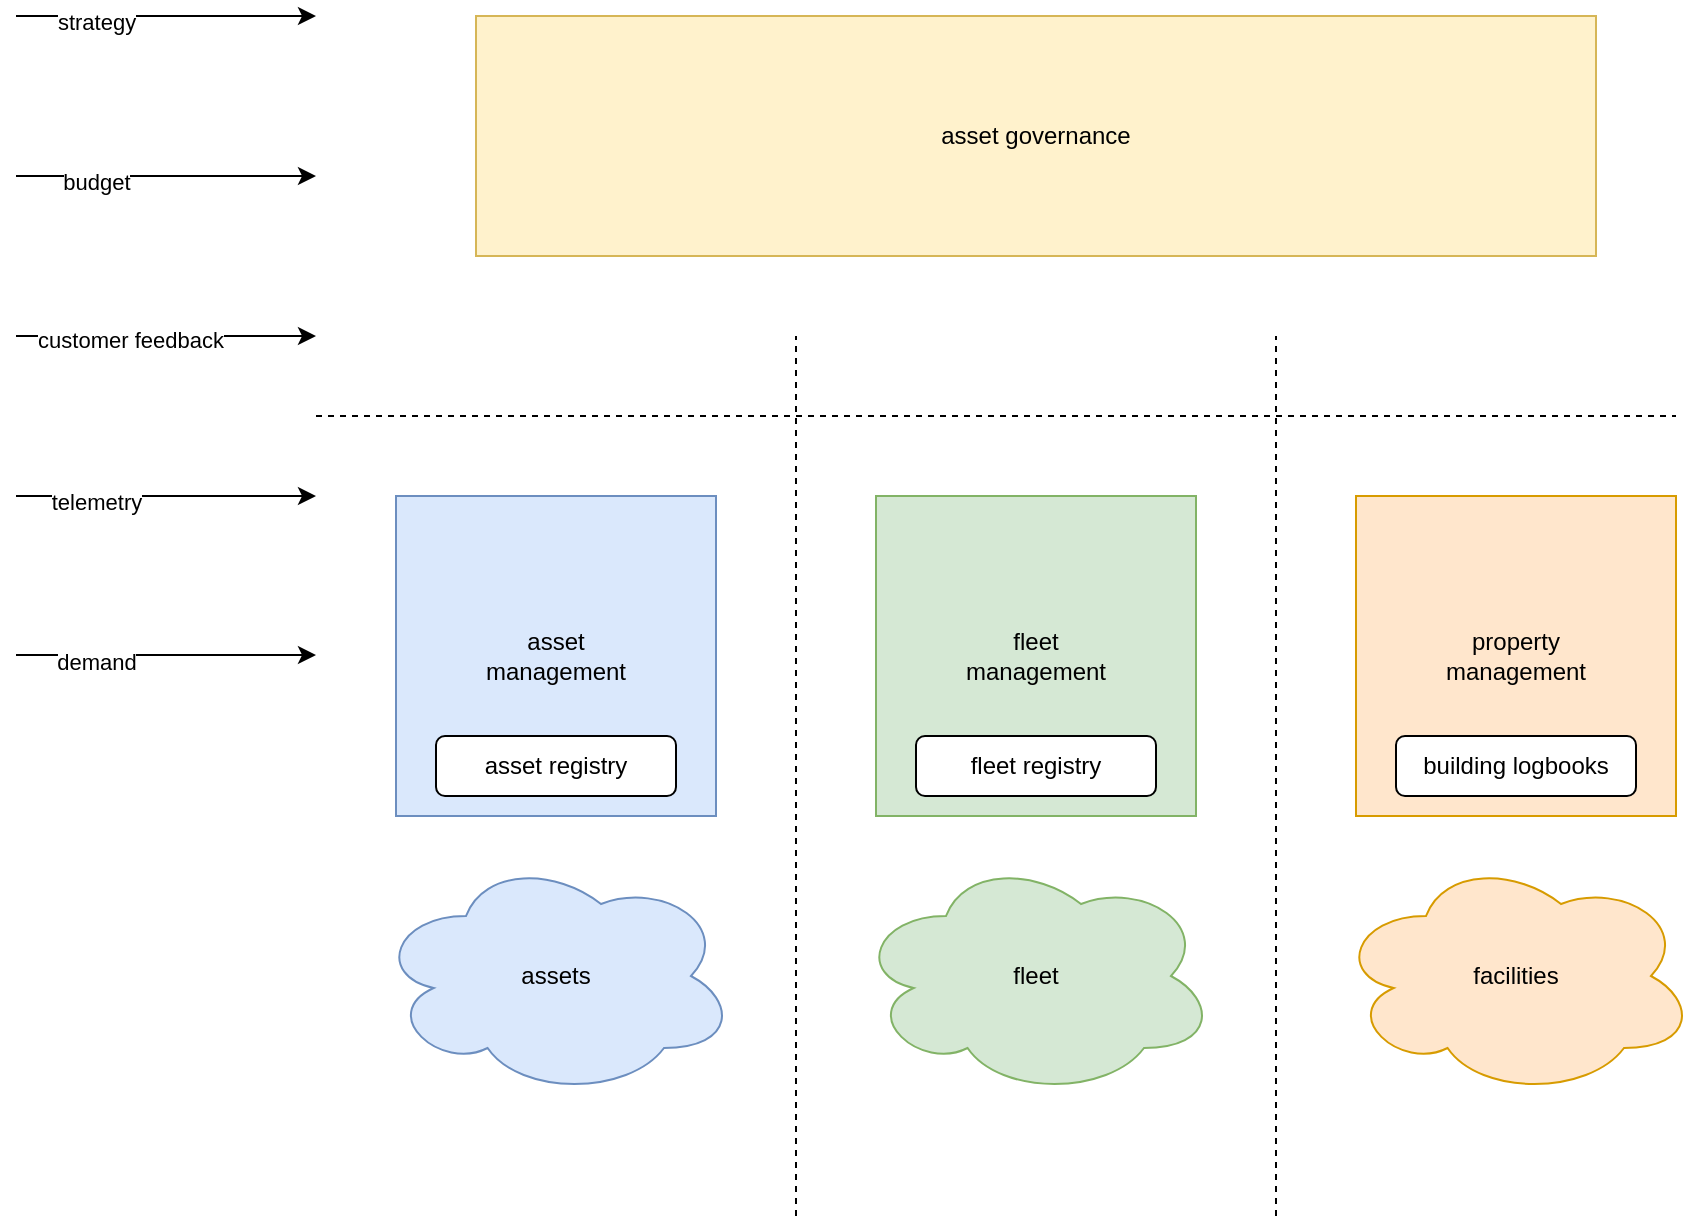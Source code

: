<mxfile version="24.4.9" type="github">
  <diagram name="Page-1" id="ZrJXDv-FUCtQG19DnWuj">
    <mxGraphModel dx="3238" dy="917" grid="1" gridSize="10" guides="1" tooltips="1" connect="1" arrows="1" fold="1" page="1" pageScale="1" pageWidth="2336" pageHeight="1654" math="0" shadow="0">
      <root>
        <mxCell id="0" />
        <mxCell id="1" parent="0" />
        <mxCell id="6iWBXV5wArr8-yX4Gljc-1" value="" style="endArrow=none;dashed=1;html=1;rounded=0;" edge="1" parent="1">
          <mxGeometry width="50" height="50" relative="1" as="geometry">
            <mxPoint x="120" y="240" as="sourcePoint" />
            <mxPoint x="800" y="240" as="targetPoint" />
          </mxGeometry>
        </mxCell>
        <mxCell id="6iWBXV5wArr8-yX4Gljc-2" value="asset&lt;div&gt;management&lt;/div&gt;" style="whiteSpace=wrap;html=1;aspect=fixed;fillColor=#dae8fc;strokeColor=#6c8ebf;" vertex="1" parent="1">
          <mxGeometry x="160" y="280" width="160" height="160" as="geometry" />
        </mxCell>
        <mxCell id="6iWBXV5wArr8-yX4Gljc-3" value="fleet&lt;div&gt;management&lt;/div&gt;" style="whiteSpace=wrap;html=1;aspect=fixed;fillColor=#d5e8d4;strokeColor=#82b366;" vertex="1" parent="1">
          <mxGeometry x="400" y="280" width="160" height="160" as="geometry" />
        </mxCell>
        <mxCell id="6iWBXV5wArr8-yX4Gljc-4" value="property&lt;div&gt;management&lt;/div&gt;" style="whiteSpace=wrap;html=1;aspect=fixed;fillColor=#ffe6cc;strokeColor=#d79b00;" vertex="1" parent="1">
          <mxGeometry x="640" y="280" width="160" height="160" as="geometry" />
        </mxCell>
        <mxCell id="6iWBXV5wArr8-yX4Gljc-5" value="" style="endArrow=none;dashed=1;html=1;rounded=0;" edge="1" parent="1">
          <mxGeometry width="50" height="50" relative="1" as="geometry">
            <mxPoint x="360" y="640" as="sourcePoint" />
            <mxPoint x="360" y="200" as="targetPoint" />
          </mxGeometry>
        </mxCell>
        <mxCell id="6iWBXV5wArr8-yX4Gljc-6" value="" style="endArrow=none;dashed=1;html=1;rounded=0;" edge="1" parent="1">
          <mxGeometry width="50" height="50" relative="1" as="geometry">
            <mxPoint x="600" y="640" as="sourcePoint" />
            <mxPoint x="600" y="200" as="targetPoint" />
          </mxGeometry>
        </mxCell>
        <mxCell id="6iWBXV5wArr8-yX4Gljc-7" value="asset governance" style="rounded=0;whiteSpace=wrap;html=1;fillColor=#fff2cc;strokeColor=#d6b656;" vertex="1" parent="1">
          <mxGeometry x="200" y="40" width="560" height="120" as="geometry" />
        </mxCell>
        <mxCell id="6iWBXV5wArr8-yX4Gljc-8" value="assets" style="ellipse;shape=cloud;whiteSpace=wrap;html=1;fillColor=#dae8fc;strokeColor=#6c8ebf;" vertex="1" parent="1">
          <mxGeometry x="150" y="460" width="180" height="120" as="geometry" />
        </mxCell>
        <mxCell id="6iWBXV5wArr8-yX4Gljc-9" value="fleet" style="ellipse;shape=cloud;whiteSpace=wrap;html=1;fillColor=#d5e8d4;strokeColor=#82b366;" vertex="1" parent="1">
          <mxGeometry x="390" y="460" width="180" height="120" as="geometry" />
        </mxCell>
        <mxCell id="6iWBXV5wArr8-yX4Gljc-10" value="facilities" style="ellipse;shape=cloud;whiteSpace=wrap;html=1;fillColor=#ffe6cc;strokeColor=#d79b00;" vertex="1" parent="1">
          <mxGeometry x="630" y="460" width="180" height="120" as="geometry" />
        </mxCell>
        <mxCell id="6iWBXV5wArr8-yX4Gljc-11" value="building logbooks" style="rounded=1;whiteSpace=wrap;html=1;" vertex="1" parent="1">
          <mxGeometry x="660" y="400" width="120" height="30" as="geometry" />
        </mxCell>
        <mxCell id="6iWBXV5wArr8-yX4Gljc-12" value="fleet registry" style="rounded=1;whiteSpace=wrap;html=1;" vertex="1" parent="1">
          <mxGeometry x="420" y="400" width="120" height="30" as="geometry" />
        </mxCell>
        <mxCell id="6iWBXV5wArr8-yX4Gljc-13" value="asset registry" style="rounded=1;whiteSpace=wrap;html=1;" vertex="1" parent="1">
          <mxGeometry x="180" y="400" width="120" height="30" as="geometry" />
        </mxCell>
        <mxCell id="6iWBXV5wArr8-yX4Gljc-14" value="" style="endArrow=classic;html=1;rounded=0;" edge="1" parent="1">
          <mxGeometry width="50" height="50" relative="1" as="geometry">
            <mxPoint x="-30" y="200" as="sourcePoint" />
            <mxPoint x="120" y="200" as="targetPoint" />
          </mxGeometry>
        </mxCell>
        <mxCell id="6iWBXV5wArr8-yX4Gljc-15" value="customer feedback" style="edgeLabel;html=1;align=center;verticalAlign=middle;resizable=0;points=[];" vertex="1" connectable="0" parent="6iWBXV5wArr8-yX4Gljc-14">
          <mxGeometry x="-0.24" y="-2" relative="1" as="geometry">
            <mxPoint as="offset" />
          </mxGeometry>
        </mxCell>
        <mxCell id="6iWBXV5wArr8-yX4Gljc-16" value="" style="endArrow=classic;html=1;rounded=0;" edge="1" parent="1">
          <mxGeometry width="50" height="50" relative="1" as="geometry">
            <mxPoint x="-30" y="280" as="sourcePoint" />
            <mxPoint x="120" y="280" as="targetPoint" />
          </mxGeometry>
        </mxCell>
        <mxCell id="6iWBXV5wArr8-yX4Gljc-18" value="telemetry" style="edgeLabel;html=1;align=center;verticalAlign=middle;resizable=0;points=[];" vertex="1" connectable="0" parent="6iWBXV5wArr8-yX4Gljc-16">
          <mxGeometry x="0.04" y="-3" relative="1" as="geometry">
            <mxPoint x="-38" as="offset" />
          </mxGeometry>
        </mxCell>
        <mxCell id="6iWBXV5wArr8-yX4Gljc-20" value="" style="endArrow=classic;html=1;rounded=0;" edge="1" parent="1">
          <mxGeometry width="50" height="50" relative="1" as="geometry">
            <mxPoint x="-30" y="120" as="sourcePoint" />
            <mxPoint x="120" y="120" as="targetPoint" />
          </mxGeometry>
        </mxCell>
        <mxCell id="6iWBXV5wArr8-yX4Gljc-21" value="budget" style="edgeLabel;html=1;align=center;verticalAlign=middle;resizable=0;points=[];" vertex="1" connectable="0" parent="6iWBXV5wArr8-yX4Gljc-20">
          <mxGeometry x="0.04" y="-3" relative="1" as="geometry">
            <mxPoint x="-38" as="offset" />
          </mxGeometry>
        </mxCell>
        <mxCell id="6iWBXV5wArr8-yX4Gljc-22" value="" style="endArrow=classic;html=1;rounded=0;" edge="1" parent="1">
          <mxGeometry width="50" height="50" relative="1" as="geometry">
            <mxPoint x="-30" y="40" as="sourcePoint" />
            <mxPoint x="120" y="40" as="targetPoint" />
          </mxGeometry>
        </mxCell>
        <mxCell id="6iWBXV5wArr8-yX4Gljc-23" value="strategy" style="edgeLabel;html=1;align=center;verticalAlign=middle;resizable=0;points=[];" vertex="1" connectable="0" parent="6iWBXV5wArr8-yX4Gljc-22">
          <mxGeometry x="0.04" y="-3" relative="1" as="geometry">
            <mxPoint x="-38" as="offset" />
          </mxGeometry>
        </mxCell>
        <mxCell id="6iWBXV5wArr8-yX4Gljc-24" value="" style="endArrow=classic;html=1;rounded=0;" edge="1" parent="1">
          <mxGeometry width="50" height="50" relative="1" as="geometry">
            <mxPoint x="-30" y="359.5" as="sourcePoint" />
            <mxPoint x="120" y="359.5" as="targetPoint" />
          </mxGeometry>
        </mxCell>
        <mxCell id="6iWBXV5wArr8-yX4Gljc-25" value="demand" style="edgeLabel;html=1;align=center;verticalAlign=middle;resizable=0;points=[];" vertex="1" connectable="0" parent="6iWBXV5wArr8-yX4Gljc-24">
          <mxGeometry x="0.04" y="-3" relative="1" as="geometry">
            <mxPoint x="-38" as="offset" />
          </mxGeometry>
        </mxCell>
      </root>
    </mxGraphModel>
  </diagram>
</mxfile>
